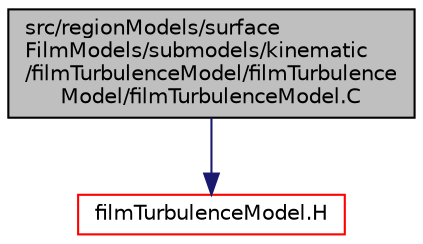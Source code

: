 digraph "src/regionModels/surfaceFilmModels/submodels/kinematic/filmTurbulenceModel/filmTurbulenceModel/filmTurbulenceModel.C"
{
  bgcolor="transparent";
  edge [fontname="Helvetica",fontsize="10",labelfontname="Helvetica",labelfontsize="10"];
  node [fontname="Helvetica",fontsize="10",shape=record];
  Node1 [label="src/regionModels/surface\lFilmModels/submodels/kinematic\l/filmTurbulenceModel/filmTurbulence\lModel/filmTurbulenceModel.C",height=0.2,width=0.4,color="black", fillcolor="grey75", style="filled", fontcolor="black"];
  Node1 -> Node2 [color="midnightblue",fontsize="10",style="solid",fontname="Helvetica"];
  Node2 [label="filmTurbulenceModel.H",height=0.2,width=0.4,color="red",URL="$a09666.html"];
}
